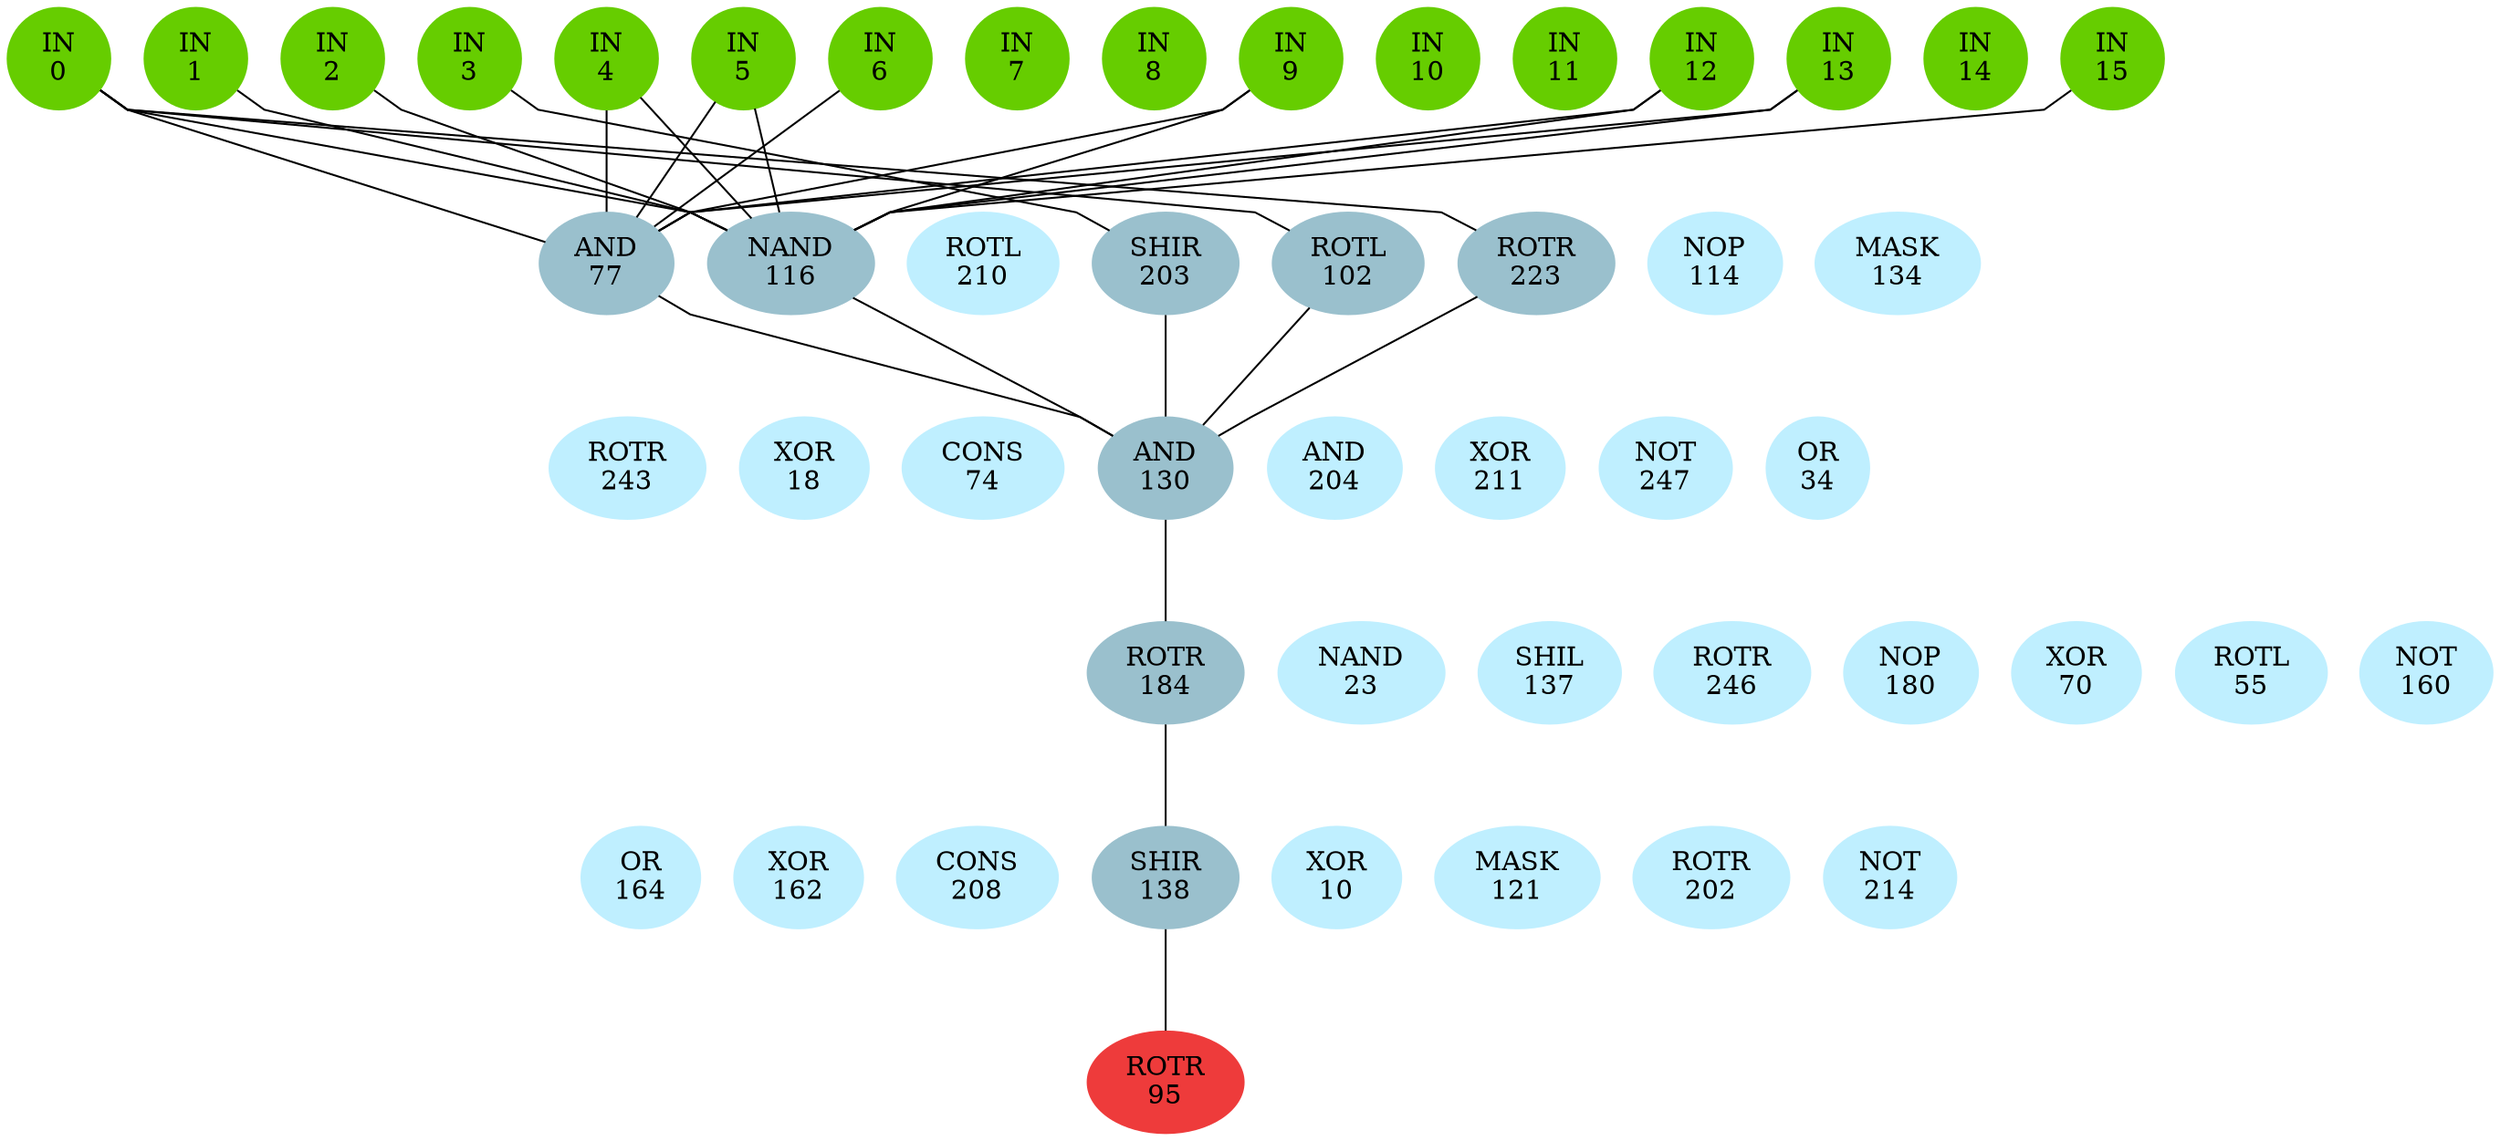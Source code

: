 graph EACircuit {
rankdir=BT;
ranksep=0.75;
ordering=out;
splines=polyline;
node [style=filled, color=lightblue2];

{ rank=same;
node [color=chartreuse3];
"-1_0"[label="IN\n0"];
node [color=chartreuse3];
"-1_1"[label="IN\n1"];
node [color=chartreuse3];
"-1_2"[label="IN\n2"];
node [color=chartreuse3];
"-1_3"[label="IN\n3"];
node [color=chartreuse3];
"-1_4"[label="IN\n4"];
node [color=chartreuse3];
"-1_5"[label="IN\n5"];
node [color=chartreuse3];
"-1_6"[label="IN\n6"];
node [color=chartreuse3];
"-1_7"[label="IN\n7"];
node [color=chartreuse3];
"-1_8"[label="IN\n8"];
node [color=chartreuse3];
"-1_9"[label="IN\n9"];
node [color=chartreuse3];
"-1_10"[label="IN\n10"];
node [color=chartreuse3];
"-1_11"[label="IN\n11"];
node [color=chartreuse3];
"-1_12"[label="IN\n12"];
node [color=chartreuse3];
"-1_13"[label="IN\n13"];
node [color=chartreuse3];
"-1_14"[label="IN\n14"];
node [color=chartreuse3];
"-1_15"[label="IN\n15"];
}
{ rank=same;
node [color=lightblue3];
"0_0"[label="AND\n77"];
node [color=lightblue3];
"0_1"[label="NAND\n116"];
node [color=lightblue1];
"0_2"[label="ROTL\n210"];
node [color=lightblue3];
"0_3"[label="SHIR\n203"];
node [color=lightblue3];
"0_4"[label="ROTL\n102"];
node [color=lightblue3];
"0_5"[label="ROTR\n223"];
node [color=lightblue1];
"0_6"[label="NOP\n114"];
node [color=lightblue1];
"0_7"[label="MASK\n134"];
}
{ rank=same;
node [color=lightblue1];
"1_0"[label="ROTR\n243"];
node [color=lightblue1];
"1_1"[label="XOR\n18"];
node [color=lightblue1];
"1_2"[label="CONS\n74"];
node [color=lightblue3];
"1_3"[label="AND\n130"];
node [color=lightblue1];
"1_4"[label="AND\n204"];
node [color=lightblue1];
"1_5"[label="XOR\n211"];
node [color=lightblue1];
"1_6"[label="NOT\n247"];
node [color=lightblue1];
"1_7"[label="OR\n34"];
}
{ rank=same;
node [color=lightblue3];
"2_0"[label="ROTR\n184"];
node [color=lightblue1];
"2_1"[label="NAND\n23"];
node [color=lightblue1];
"2_2"[label="SHIL\n137"];
node [color=lightblue1];
"2_3"[label="ROTR\n246"];
node [color=lightblue1];
"2_4"[label="NOP\n180"];
node [color=lightblue1];
"2_5"[label="XOR\n70"];
node [color=lightblue1];
"2_6"[label="ROTL\n55"];
node [color=lightblue1];
"2_7"[label="NOT\n160"];
}
{ rank=same;
node [color=lightblue1];
"3_0"[label="OR\n164"];
node [color=lightblue1];
"3_1"[label="XOR\n162"];
node [color=lightblue1];
"3_2"[label="CONS\n208"];
node [color=lightblue3];
"3_3"[label="SHIR\n138"];
node [color=lightblue1];
"3_4"[label="XOR\n10"];
node [color=lightblue1];
"3_5"[label="MASK\n121"];
node [color=lightblue1];
"3_6"[label="ROTR\n202"];
node [color=lightblue1];
"3_7"[label="NOT\n214"];
}
{ rank=same;
node [color=brown2];
"4_0"[label="ROTR\n95"];
}
edge[style=invis];
"-1_0" -- "-1_1" -- "-1_2" -- "-1_3" -- "-1_4" -- "-1_5" -- "-1_6" -- "-1_7" -- "-1_8" -- "-1_9" -- "-1_10" -- "-1_11" -- "-1_12" -- "-1_13" -- "-1_14" -- "-1_15";
"0_0" -- "0_1" -- "0_2" -- "0_3" -- "0_4" -- "0_5" -- "0_6" -- "0_7";
"1_0" -- "1_1" -- "1_2" -- "1_3" -- "1_4" -- "1_5" -- "1_6" -- "1_7";
"2_0" -- "2_1" -- "2_2" -- "2_3" -- "2_4" -- "2_5" -- "2_6" -- "2_7";
"3_0" -- "3_1" -- "3_2" -- "3_3" -- "3_4" -- "3_5" -- "3_6" -- "3_7";
"4_0" -- "4_0";
edge[style=solid];
"0_0" -- "-1_0";
"0_0" -- "-1_4";
"0_0" -- "-1_5";
"0_0" -- "-1_6";
"0_0" -- "-1_9";
"0_0" -- "-1_12";
"0_0" -- "-1_13";
"0_1" -- "-1_0";
"0_1" -- "-1_1";
"0_1" -- "-1_2";
"0_1" -- "-1_4";
"0_1" -- "-1_5";
"0_1" -- "-1_9";
"0_1" -- "-1_12";
"0_1" -- "-1_13";
"0_1" -- "-1_15";
"0_3" -- "-1_3";
"0_4" -- "-1_0";
"0_5" -- "-1_0";
"1_3" -- "0_0";
"1_3" -- "0_1";
"1_3" -- "0_3";
"1_3" -- "0_4";
"1_3" -- "0_5";
"2_0" -- "1_3";
"3_3" -- "2_0";
"4_0" -- "3_3";
}